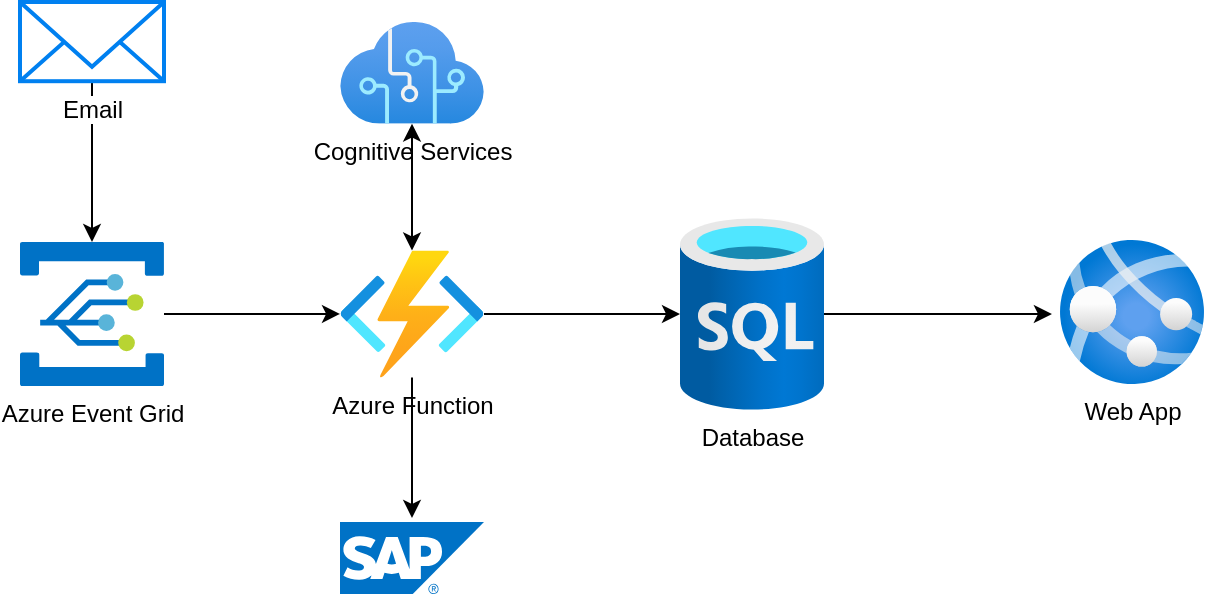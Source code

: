 <mxfile version="24.4.0" type="github">
  <diagram name="Seite-1" id="xNyJsb7Hj6KQlKRMI_D0">
    <mxGraphModel dx="2074" dy="1121" grid="1" gridSize="10" guides="1" tooltips="1" connect="1" arrows="1" fold="1" page="1" pageScale="1" pageWidth="827" pageHeight="1169" math="0" shadow="0">
      <root>
        <mxCell id="0" />
        <mxCell id="1" parent="0" />
        <mxCell id="yl6fnM5czWNeo-RQSac8-1" value="Cognitive Services" style="image;aspect=fixed;html=1;points=[];align=center;fontSize=12;image=img/lib/azure2/ai_machine_learning/Cognitive_Services.svg;" vertex="1" parent="1">
          <mxGeometry x="250" y="90" width="72" height="50.82" as="geometry" />
        </mxCell>
        <mxCell id="yl6fnM5czWNeo-RQSac8-10" value="" style="edgeStyle=orthogonalEdgeStyle;rounded=0;orthogonalLoop=1;jettySize=auto;html=1;startArrow=classic;startFill=1;" edge="1" parent="1" source="yl6fnM5czWNeo-RQSac8-2" target="yl6fnM5czWNeo-RQSac8-1">
          <mxGeometry relative="1" as="geometry" />
        </mxCell>
        <mxCell id="yl6fnM5czWNeo-RQSac8-14" style="edgeStyle=orthogonalEdgeStyle;rounded=0;orthogonalLoop=1;jettySize=auto;html=1;" edge="1" parent="1" source="yl6fnM5czWNeo-RQSac8-2" target="yl6fnM5czWNeo-RQSac8-12">
          <mxGeometry relative="1" as="geometry" />
        </mxCell>
        <mxCell id="yl6fnM5czWNeo-RQSac8-2" value="Azure Function" style="image;aspect=fixed;html=1;points=[];align=center;fontSize=12;image=img/lib/azure2/compute/Function_Apps.svg;" vertex="1" parent="1">
          <mxGeometry x="250" y="204.23" width="72" height="63.53" as="geometry" />
        </mxCell>
        <mxCell id="yl6fnM5czWNeo-RQSac8-9" style="edgeStyle=orthogonalEdgeStyle;rounded=0;orthogonalLoop=1;jettySize=auto;html=1;" edge="1" parent="1" source="yl6fnM5czWNeo-RQSac8-3" target="yl6fnM5czWNeo-RQSac8-2">
          <mxGeometry relative="1" as="geometry" />
        </mxCell>
        <mxCell id="yl6fnM5czWNeo-RQSac8-3" value="Azure Event Grid" style="image;sketch=0;aspect=fixed;html=1;points=[];align=center;fontSize=12;image=img/lib/mscae/Event_Grid.svg;" vertex="1" parent="1">
          <mxGeometry x="90" y="200" width="72" height="72" as="geometry" />
        </mxCell>
        <mxCell id="yl6fnM5czWNeo-RQSac8-7" value="" style="edgeStyle=orthogonalEdgeStyle;rounded=0;orthogonalLoop=1;jettySize=auto;html=1;" edge="1" parent="1" source="yl6fnM5czWNeo-RQSac8-4" target="yl6fnM5czWNeo-RQSac8-3">
          <mxGeometry relative="1" as="geometry" />
        </mxCell>
        <mxCell id="yl6fnM5czWNeo-RQSac8-4" value="Email" style="html=1;verticalLabelPosition=bottom;align=center;labelBackgroundColor=#ffffff;verticalAlign=top;strokeWidth=2;strokeColor=#0080F0;shadow=0;dashed=0;shape=mxgraph.ios7.icons.mail;aspect=fixed;" vertex="1" parent="1">
          <mxGeometry x="90" y="80" width="72" height="39.6" as="geometry" />
        </mxCell>
        <mxCell id="yl6fnM5czWNeo-RQSac8-6" value="" style="image;sketch=0;aspect=fixed;html=1;points=[];align=center;fontSize=12;image=img/lib/mscae/SAP_HANA_on_Azure.svg;" vertex="1" parent="1">
          <mxGeometry x="250" y="340" width="72" height="36" as="geometry" />
        </mxCell>
        <mxCell id="yl6fnM5czWNeo-RQSac8-11" value="Web App" style="image;aspect=fixed;html=1;points=[];align=center;fontSize=12;image=img/lib/azure2/app_services/App_Services.svg;" vertex="1" parent="1">
          <mxGeometry x="610" y="199" width="72" height="72" as="geometry" />
        </mxCell>
        <mxCell id="yl6fnM5czWNeo-RQSac8-12" value="Database" style="image;aspect=fixed;html=1;points=[];align=center;fontSize=12;image=img/lib/azure2/databases/SQL_Database.svg;" vertex="1" parent="1">
          <mxGeometry x="420" y="188.0" width="72" height="96" as="geometry" />
        </mxCell>
        <mxCell id="yl6fnM5czWNeo-RQSac8-15" style="edgeStyle=orthogonalEdgeStyle;rounded=0;orthogonalLoop=1;jettySize=auto;html=1;entryX=0.5;entryY=-0.056;entryDx=0;entryDy=0;entryPerimeter=0;" edge="1" parent="1" source="yl6fnM5czWNeo-RQSac8-2" target="yl6fnM5czWNeo-RQSac8-6">
          <mxGeometry relative="1" as="geometry" />
        </mxCell>
        <mxCell id="yl6fnM5czWNeo-RQSac8-16" style="edgeStyle=orthogonalEdgeStyle;rounded=0;orthogonalLoop=1;jettySize=auto;html=1;entryX=-0.056;entryY=0.514;entryDx=0;entryDy=0;entryPerimeter=0;" edge="1" parent="1" source="yl6fnM5czWNeo-RQSac8-12" target="yl6fnM5czWNeo-RQSac8-11">
          <mxGeometry relative="1" as="geometry" />
        </mxCell>
      </root>
    </mxGraphModel>
  </diagram>
</mxfile>
